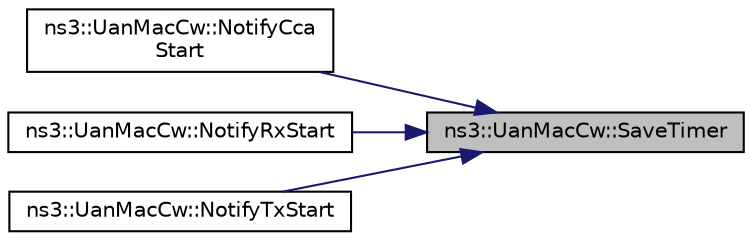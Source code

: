 digraph "ns3::UanMacCw::SaveTimer"
{
 // LATEX_PDF_SIZE
  edge [fontname="Helvetica",fontsize="10",labelfontname="Helvetica",labelfontsize="10"];
  node [fontname="Helvetica",fontsize="10",shape=record];
  rankdir="RL";
  Node1 [label="ns3::UanMacCw::SaveTimer",height=0.2,width=0.4,color="black", fillcolor="grey75", style="filled", fontcolor="black",tooltip="Cancel SendEvent and save remaining delay."];
  Node1 -> Node2 [dir="back",color="midnightblue",fontsize="10",style="solid",fontname="Helvetica"];
  Node2 [label="ns3::UanMacCw::NotifyCca\lStart",height=0.2,width=0.4,color="black", fillcolor="white", style="filled",URL="$classns3_1_1_uan_mac_cw.html#a87acb273ecb60f4f4f47ff1be95e255a",tooltip="Called when UanPhy begins sensing channel is busy."];
  Node1 -> Node3 [dir="back",color="midnightblue",fontsize="10",style="solid",fontname="Helvetica"];
  Node3 [label="ns3::UanMacCw::NotifyRxStart",height=0.2,width=0.4,color="black", fillcolor="white", style="filled",URL="$classns3_1_1_uan_mac_cw.html#a02fc40989760fcab9cb27eb020c1606c",tooltip="Called when UanPhy begins receiving packet."];
  Node1 -> Node4 [dir="back",color="midnightblue",fontsize="10",style="solid",fontname="Helvetica"];
  Node4 [label="ns3::UanMacCw::NotifyTxStart",height=0.2,width=0.4,color="black", fillcolor="white", style="filled",URL="$classns3_1_1_uan_mac_cw.html#a1b2946271fb366ede005bd76d8a841ec",tooltip="Called when transmission starts from Phy object."];
}

